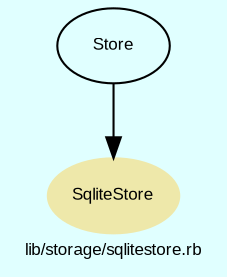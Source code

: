 digraph TopLevel {
    compound = true
    bgcolor = lightcyan1
    fontname = Arial
    fontsize = 8
    label = "lib/storage/sqlitestore.rb"
    node [
        fontname = Arial,
        fontsize = 8,
        color = black
    ]

    SqliteStore [
        fontcolor = black,
        URL = "classes/SqliteStore.html",
        shape = ellipse,
        color = palegoldenrod,
        style = filled,
        label = "SqliteStore"
    ]

    Store [
        URL = "classes/Store.html",
        label = "Store"
    ]

    Store -> SqliteStore [

    ]

}


